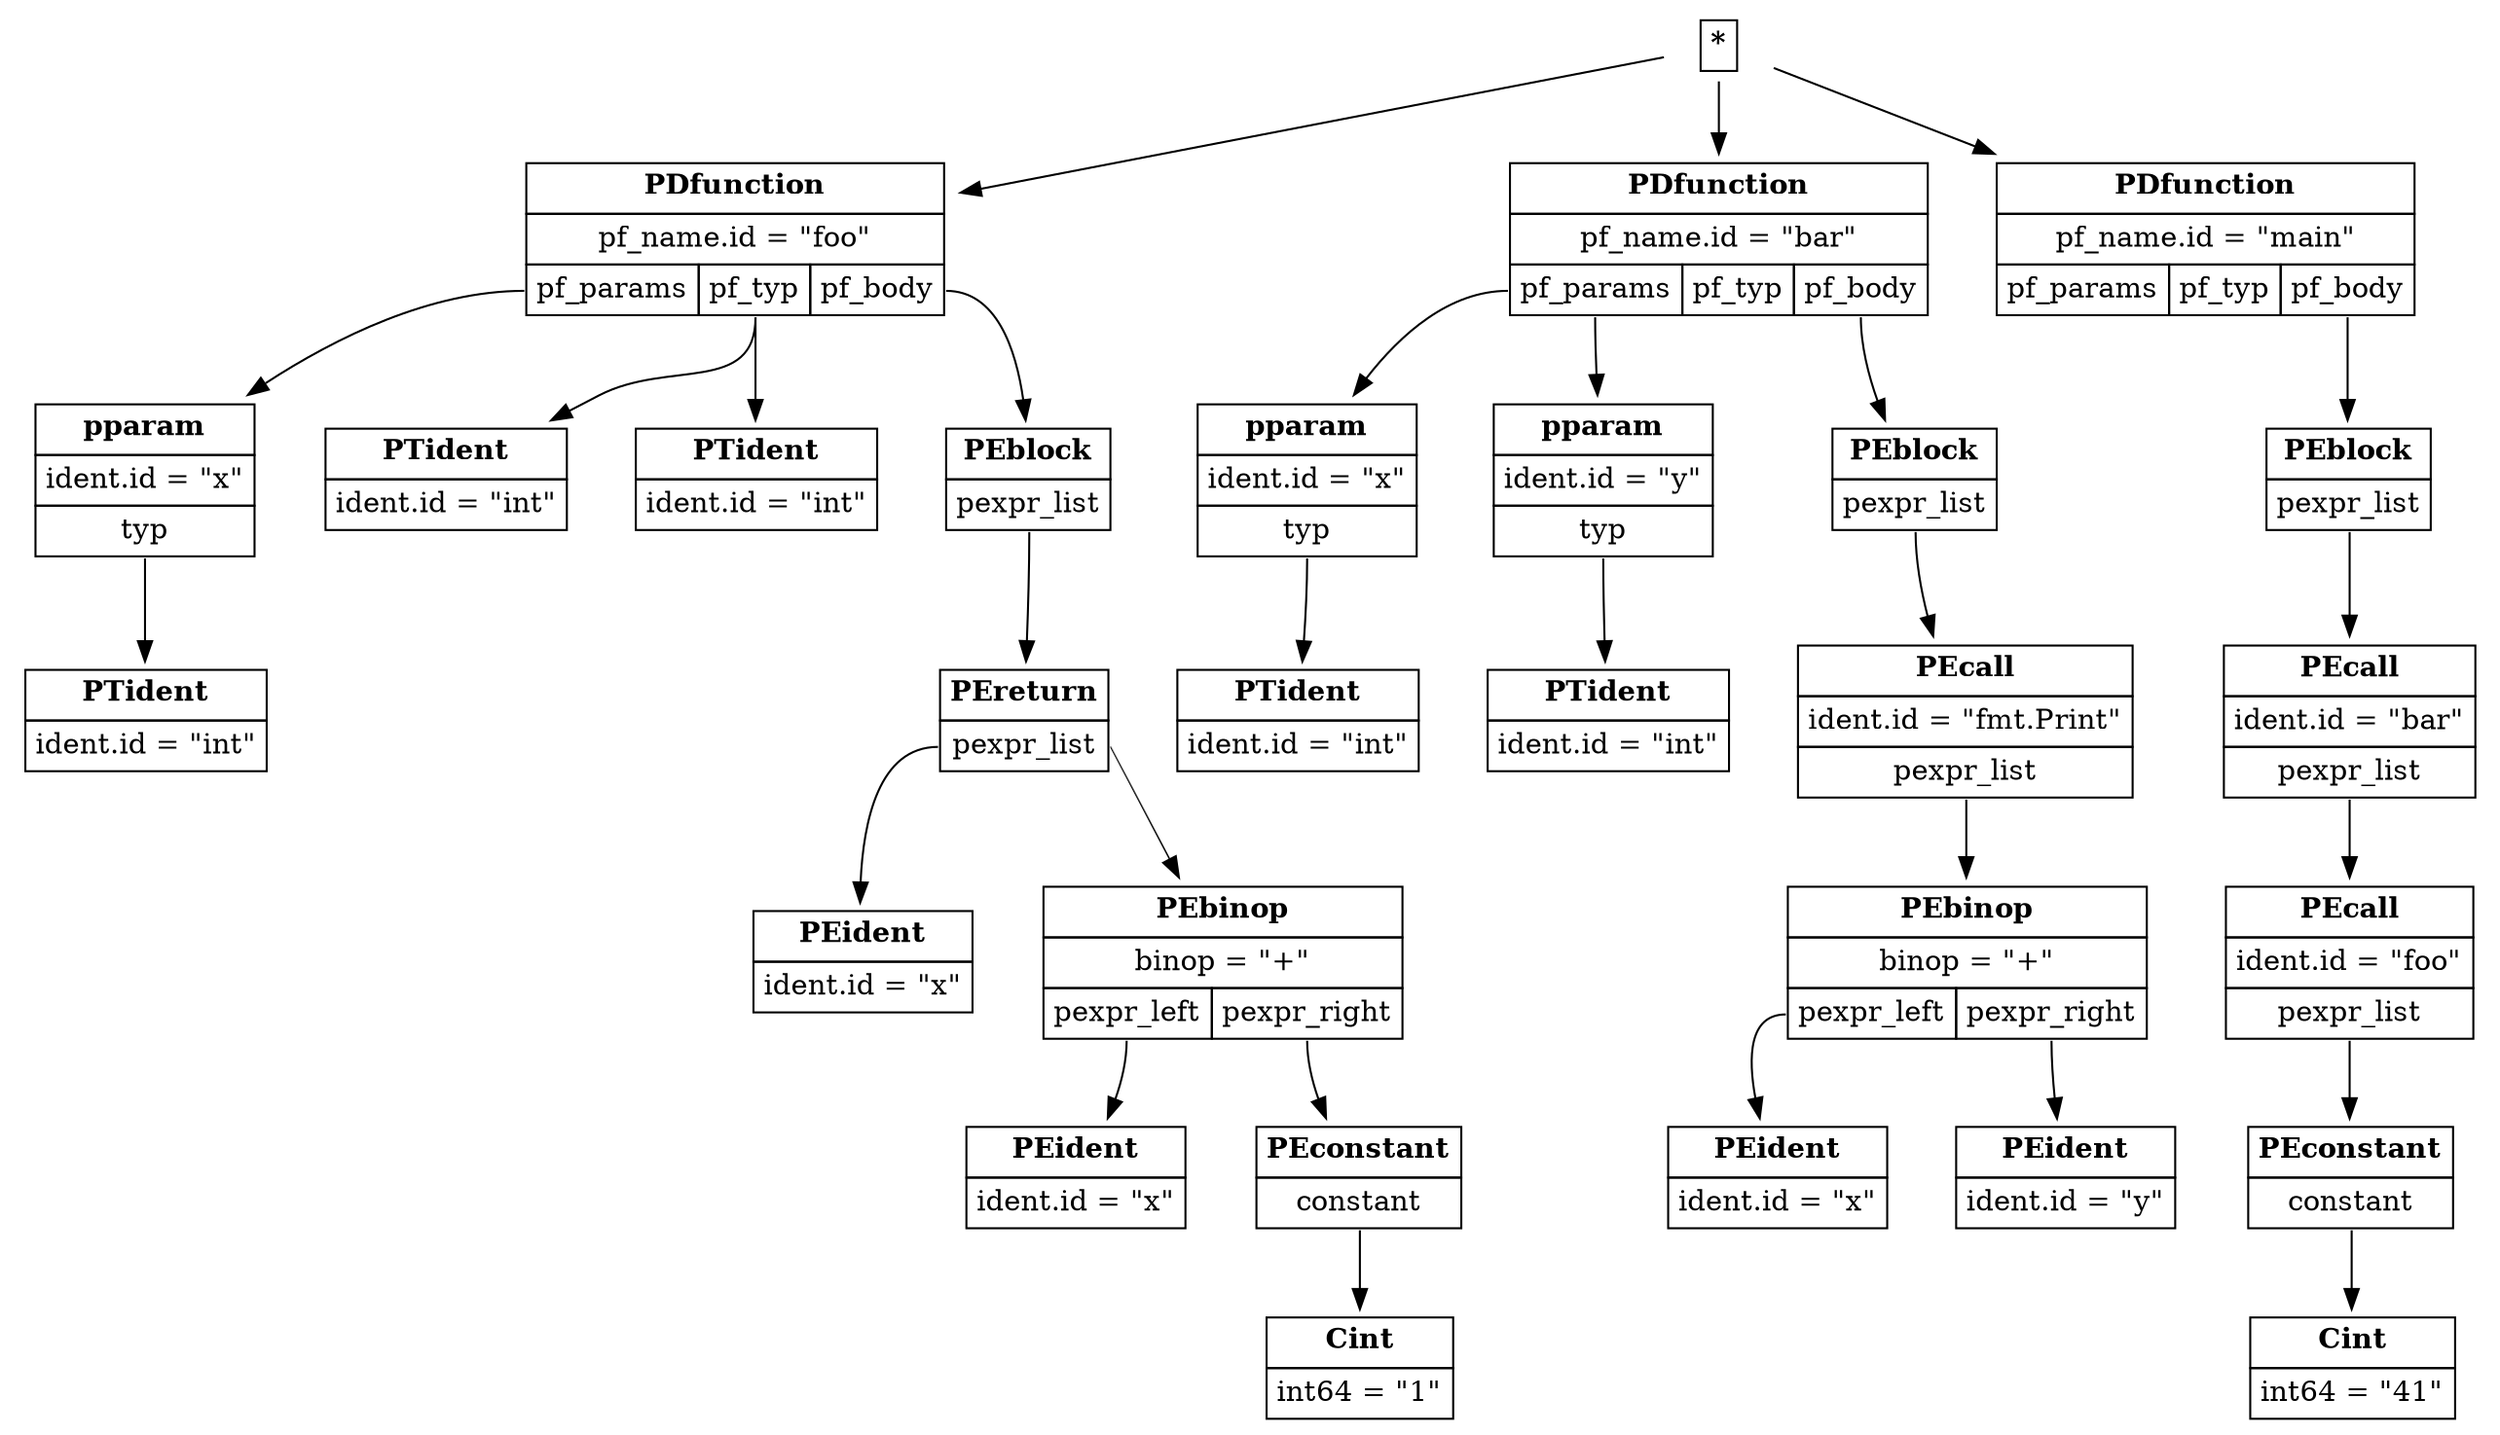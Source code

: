 digraph ast {
node [shape=plaintext];
root [label=<<table border='0' cellborder='1' cellspacing='0' cellpadding='4'><tr ><td colspan = '1'><b >*</b></td></tr></table>>]
PDfunction_1 [label=<<table border='0' cellborder='1' cellspacing='0' cellpadding='4'><tr ><td colspan = '3'><b >PDfunction</b></td></tr><tr ><td colspan = '3'>pf_name.id = "foo"</td></tr><tr ><td port='pf_params'>pf_params</td><td port='pf_typ'>pf_typ</td><td port='pf_body'>pf_body</td></tr></table>>]
root -> PDfunction_1
pparam_2 [label=<<table border='0' cellborder='1' cellspacing='0' cellpadding='4'><tr ><td colspan = '1'><b >pparam</b></td></tr><tr ><td colspan = '1'>ident.id = "x"</td></tr><tr ><td port='typ'>typ</td></tr></table>>]
PDfunction_1:pf_params -> pparam_2
PTident_3 [label=<<table border='0' cellborder='1' cellspacing='0' cellpadding='4'><tr ><td colspan = '1'><b >PTident</b></td></tr><tr ><td colspan = '1'>ident.id = "int"</td></tr></table>>]
pparam_2:typ -> PTident_3
PTident_4 [label=<<table border='0' cellborder='1' cellspacing='0' cellpadding='4'><tr ><td colspan = '1'><b >PTident</b></td></tr><tr ><td colspan = '1'>ident.id = "int"</td></tr></table>>]
PDfunction_1:pf_typ -> PTident_4
PTident_5 [label=<<table border='0' cellborder='1' cellspacing='0' cellpadding='4'><tr ><td colspan = '1'><b >PTident</b></td></tr><tr ><td colspan = '1'>ident.id = "int"</td></tr></table>>]
PDfunction_1:pf_typ -> PTident_5
PEblock_6 [label=<<table border='0' cellborder='1' cellspacing='0' cellpadding='4'><tr ><td colspan = '1'><b >PEblock</b></td></tr><tr ><td port='pexpr_list'>pexpr_list</td></tr></table>>]
PDfunction_1:pf_body -> PEblock_6
PEreturn_7 [label=<<table border='0' cellborder='1' cellspacing='0' cellpadding='4'><tr ><td colspan = '1'><b >PEreturn</b></td></tr><tr ><td port='pexpr_list'>pexpr_list</td></tr></table>>]
PEblock_6:pexpr_list -> PEreturn_7
PEident_8 [label=<<table border='0' cellborder='1' cellspacing='0' cellpadding='4'><tr ><td colspan = '1'><b >PEident</b></td></tr><tr ><td colspan = '1'>ident.id = "x"</td></tr></table>>]
PEreturn_7:pexpr_list -> PEident_8
PEbinop_9 [label=<<table border='0' cellborder='1' cellspacing='0' cellpadding='4'><tr ><td colspan = '2'><b >PEbinop</b></td></tr><tr ><td colspan = '2'>binop = "+"</td></tr><tr ><td port='pexpr_left'>pexpr_left</td><td port='pexpr_right'>pexpr_right</td></tr></table>>]
PEreturn_7:pexpr_list -> PEbinop_9
PEident_10 [label=<<table border='0' cellborder='1' cellspacing='0' cellpadding='4'><tr ><td colspan = '1'><b >PEident</b></td></tr><tr ><td colspan = '1'>ident.id = "x"</td></tr></table>>]
PEbinop_9:pexpr_left -> PEident_10
PEconstant_11 [label=<<table border='0' cellborder='1' cellspacing='0' cellpadding='4'><tr ><td colspan = '1'><b >PEconstant</b></td></tr><tr ><td port='constant'>constant</td></tr></table>>]
PEbinop_9:pexpr_right -> PEconstant_11
Cint_12 [label=<<table border='0' cellborder='1' cellspacing='0' cellpadding='4'><tr ><td colspan = '1'><b >Cint</b></td></tr><tr ><td colspan = '1'>int64 = "1"</td></tr></table>>]
PEconstant_11:constant -> Cint_12
PDfunction_13 [label=<<table border='0' cellborder='1' cellspacing='0' cellpadding='4'><tr ><td colspan = '3'><b >PDfunction</b></td></tr><tr ><td colspan = '3'>pf_name.id = "bar"</td></tr><tr ><td port='pf_params'>pf_params</td><td port='pf_typ'>pf_typ</td><td port='pf_body'>pf_body</td></tr></table>>]
root -> PDfunction_13
pparam_14 [label=<<table border='0' cellborder='1' cellspacing='0' cellpadding='4'><tr ><td colspan = '1'><b >pparam</b></td></tr><tr ><td colspan = '1'>ident.id = "x"</td></tr><tr ><td port='typ'>typ</td></tr></table>>]
PDfunction_13:pf_params -> pparam_14
PTident_15 [label=<<table border='0' cellborder='1' cellspacing='0' cellpadding='4'><tr ><td colspan = '1'><b >PTident</b></td></tr><tr ><td colspan = '1'>ident.id = "int"</td></tr></table>>]
pparam_14:typ -> PTident_15
pparam_16 [label=<<table border='0' cellborder='1' cellspacing='0' cellpadding='4'><tr ><td colspan = '1'><b >pparam</b></td></tr><tr ><td colspan = '1'>ident.id = "y"</td></tr><tr ><td port='typ'>typ</td></tr></table>>]
PDfunction_13:pf_params -> pparam_16
PTident_17 [label=<<table border='0' cellborder='1' cellspacing='0' cellpadding='4'><tr ><td colspan = '1'><b >PTident</b></td></tr><tr ><td colspan = '1'>ident.id = "int"</td></tr></table>>]
pparam_16:typ -> PTident_17
PEblock_18 [label=<<table border='0' cellborder='1' cellspacing='0' cellpadding='4'><tr ><td colspan = '1'><b >PEblock</b></td></tr><tr ><td port='pexpr_list'>pexpr_list</td></tr></table>>]
PDfunction_13:pf_body -> PEblock_18
PEcall_19 [label=<<table border='0' cellborder='1' cellspacing='0' cellpadding='4'><tr ><td colspan = '1'><b >PEcall</b></td></tr><tr ><td colspan = '1'>ident.id = "fmt.Print"</td></tr><tr ><td port='pexpr_list'>pexpr_list</td></tr></table>>]
PEblock_18:pexpr_list -> PEcall_19
PEbinop_20 [label=<<table border='0' cellborder='1' cellspacing='0' cellpadding='4'><tr ><td colspan = '2'><b >PEbinop</b></td></tr><tr ><td colspan = '2'>binop = "+"</td></tr><tr ><td port='pexpr_left'>pexpr_left</td><td port='pexpr_right'>pexpr_right</td></tr></table>>]
PEcall_19:pexpr_list -> PEbinop_20
PEident_21 [label=<<table border='0' cellborder='1' cellspacing='0' cellpadding='4'><tr ><td colspan = '1'><b >PEident</b></td></tr><tr ><td colspan = '1'>ident.id = "x"</td></tr></table>>]
PEbinop_20:pexpr_left -> PEident_21
PEident_22 [label=<<table border='0' cellborder='1' cellspacing='0' cellpadding='4'><tr ><td colspan = '1'><b >PEident</b></td></tr><tr ><td colspan = '1'>ident.id = "y"</td></tr></table>>]
PEbinop_20:pexpr_right -> PEident_22
PDfunction_23 [label=<<table border='0' cellborder='1' cellspacing='0' cellpadding='4'><tr ><td colspan = '3'><b >PDfunction</b></td></tr><tr ><td colspan = '3'>pf_name.id = "main"</td></tr><tr ><td port='pf_params'>pf_params</td><td port='pf_typ'>pf_typ</td><td port='pf_body'>pf_body</td></tr></table>>]
root -> PDfunction_23
PEblock_24 [label=<<table border='0' cellborder='1' cellspacing='0' cellpadding='4'><tr ><td colspan = '1'><b >PEblock</b></td></tr><tr ><td port='pexpr_list'>pexpr_list</td></tr></table>>]
PDfunction_23:pf_body -> PEblock_24
PEcall_25 [label=<<table border='0' cellborder='1' cellspacing='0' cellpadding='4'><tr ><td colspan = '1'><b >PEcall</b></td></tr><tr ><td colspan = '1'>ident.id = "bar"</td></tr><tr ><td port='pexpr_list'>pexpr_list</td></tr></table>>]
PEblock_24:pexpr_list -> PEcall_25
PEcall_26 [label=<<table border='0' cellborder='1' cellspacing='0' cellpadding='4'><tr ><td colspan = '1'><b >PEcall</b></td></tr><tr ><td colspan = '1'>ident.id = "foo"</td></tr><tr ><td port='pexpr_list'>pexpr_list</td></tr></table>>]
PEcall_25:pexpr_list -> PEcall_26
PEconstant_27 [label=<<table border='0' cellborder='1' cellspacing='0' cellpadding='4'><tr ><td colspan = '1'><b >PEconstant</b></td></tr><tr ><td port='constant'>constant</td></tr></table>>]
PEcall_26:pexpr_list -> PEconstant_27
Cint_28 [label=<<table border='0' cellborder='1' cellspacing='0' cellpadding='4'><tr ><td colspan = '1'><b >Cint</b></td></tr><tr ><td colspan = '1'>int64 = "41"</td></tr></table>>]
PEconstant_27:constant -> Cint_28
}